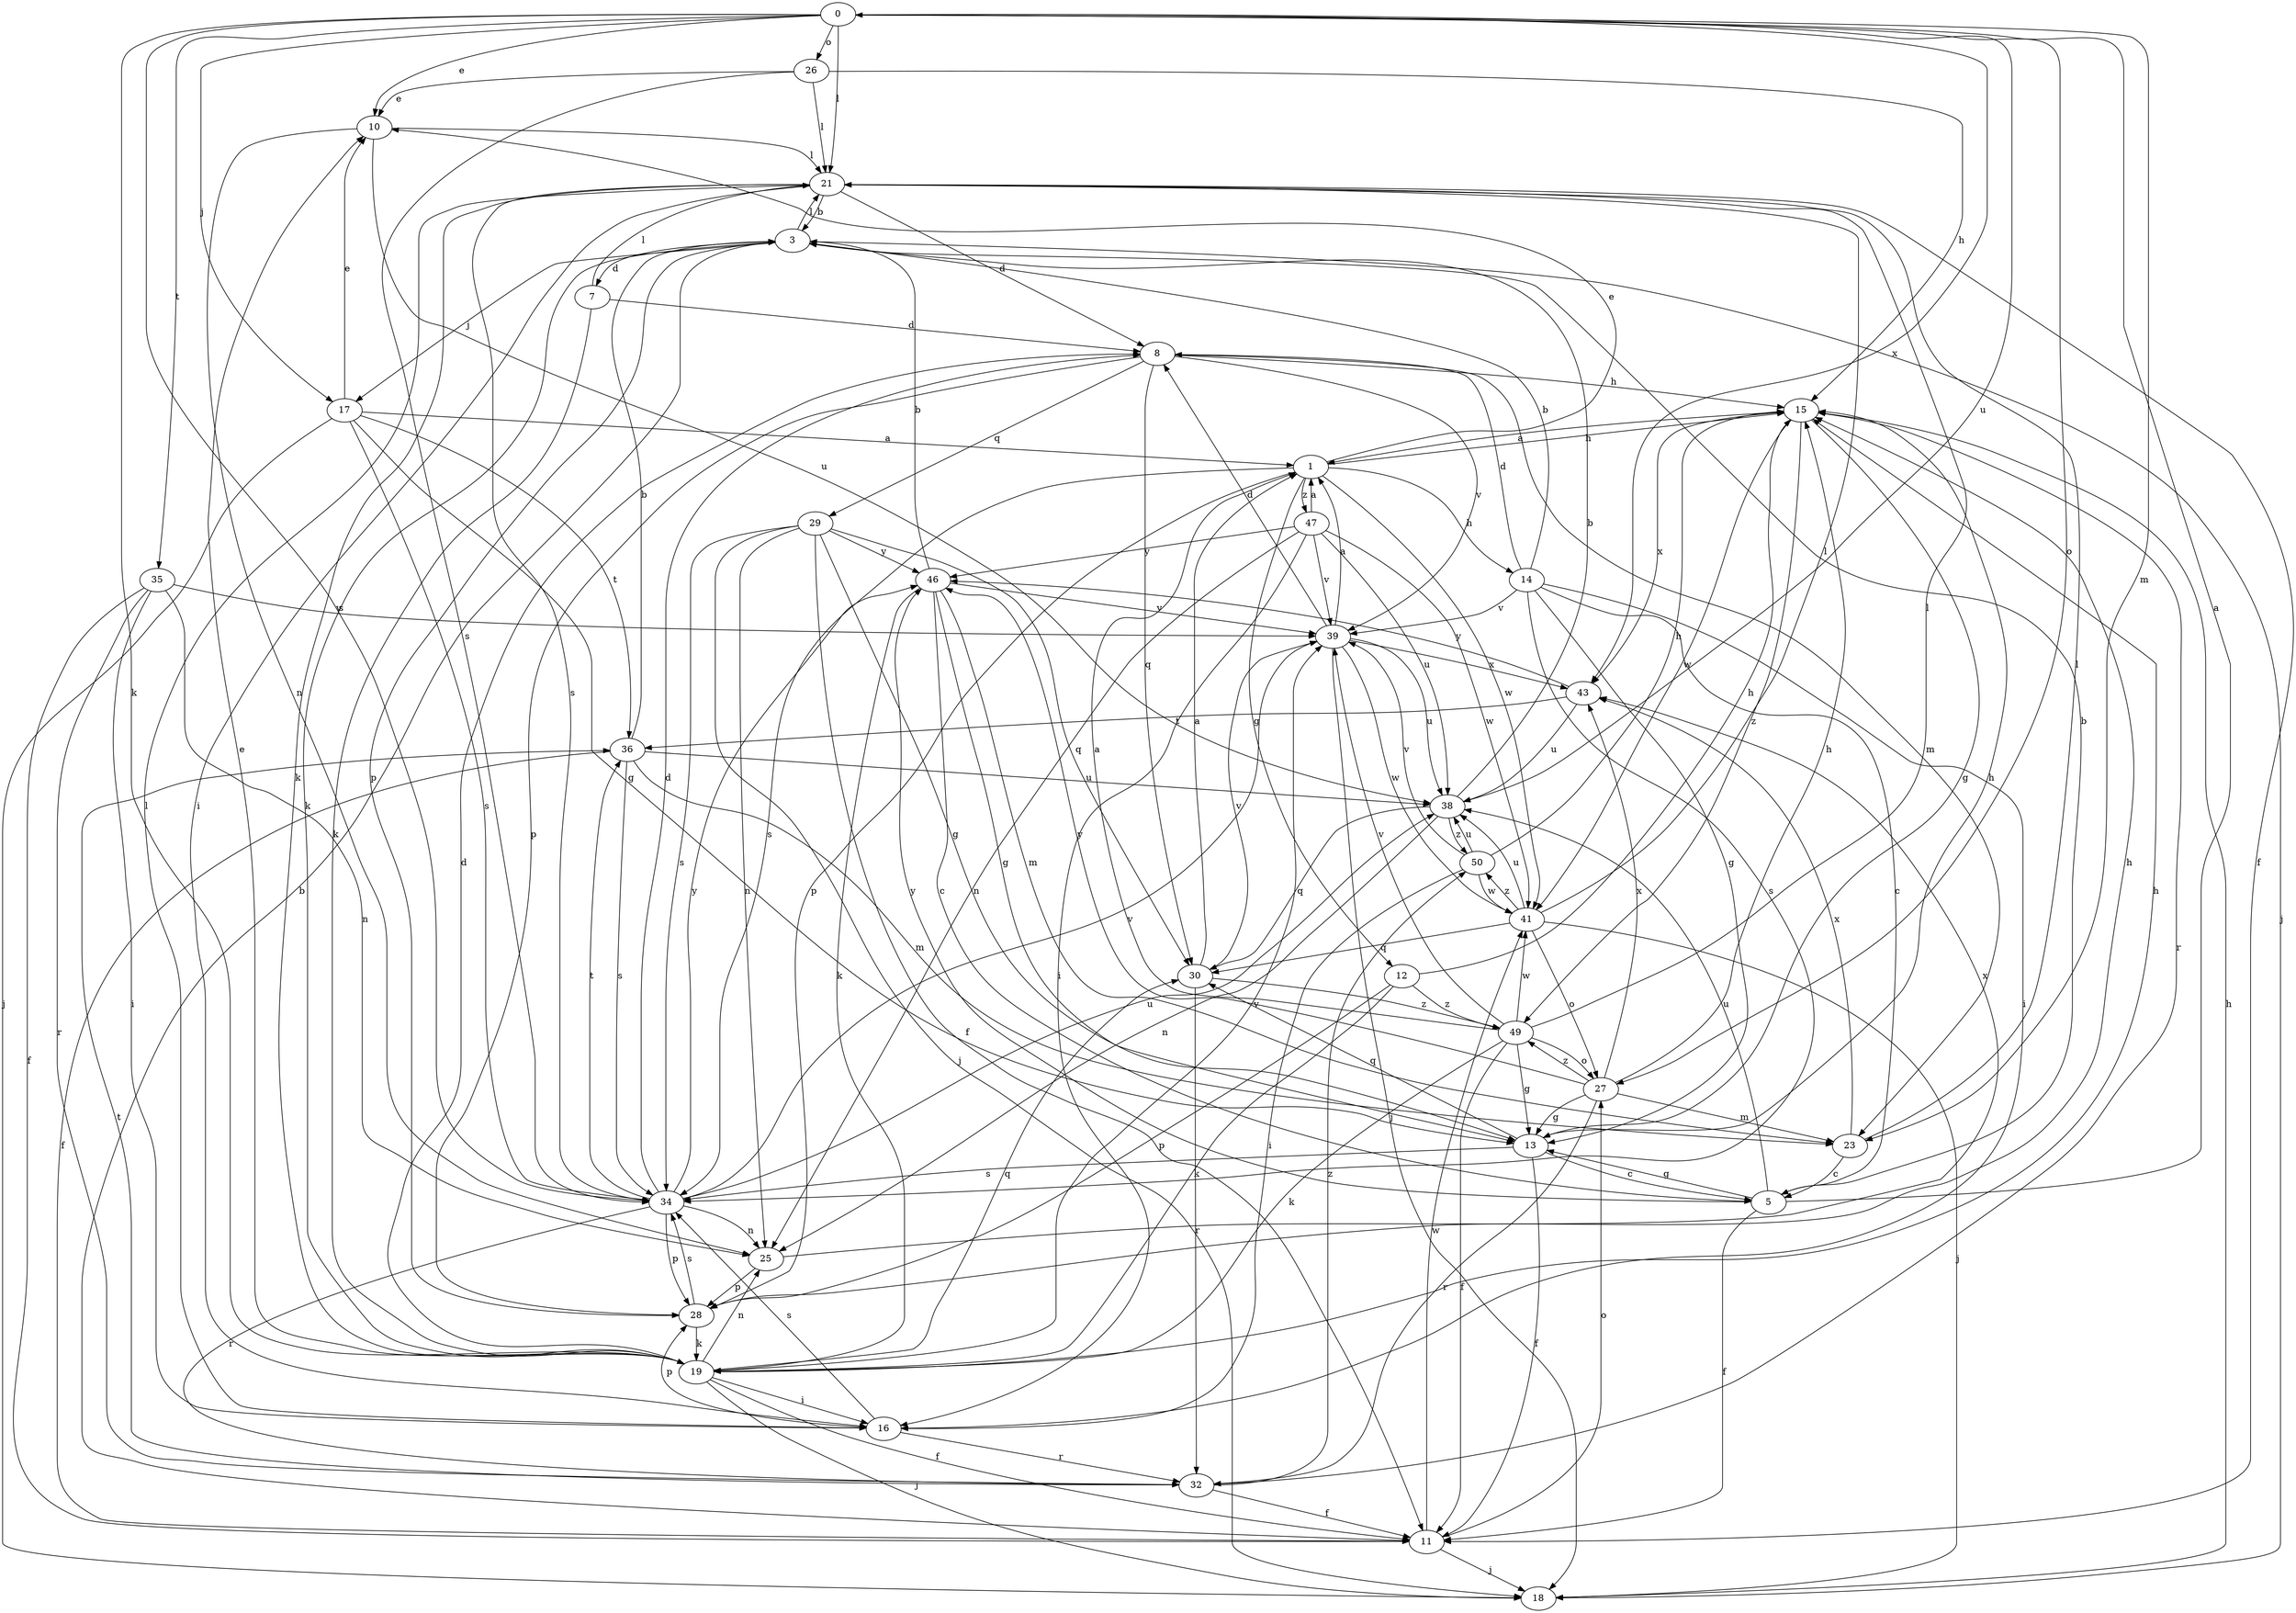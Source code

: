 strict digraph  {
0;
1;
3;
5;
7;
8;
10;
11;
12;
13;
14;
15;
16;
17;
18;
19;
21;
23;
25;
26;
27;
28;
29;
30;
32;
34;
35;
36;
38;
39;
41;
43;
46;
47;
49;
50;
0 -> 10  [label=e];
0 -> 17  [label=j];
0 -> 19  [label=k];
0 -> 21  [label=l];
0 -> 23  [label=m];
0 -> 26  [label=o];
0 -> 27  [label=o];
0 -> 34  [label=s];
0 -> 35  [label=t];
0 -> 38  [label=u];
0 -> 43  [label=x];
1 -> 10  [label=e];
1 -> 12  [label=g];
1 -> 14  [label=h];
1 -> 15  [label=h];
1 -> 28  [label=p];
1 -> 34  [label=s];
1 -> 41  [label=w];
1 -> 47  [label=z];
3 -> 7  [label=d];
3 -> 17  [label=j];
3 -> 18  [label=j];
3 -> 19  [label=k];
3 -> 21  [label=l];
3 -> 28  [label=p];
5 -> 0  [label=a];
5 -> 3  [label=b];
5 -> 11  [label=f];
5 -> 13  [label=g];
5 -> 38  [label=u];
5 -> 46  [label=y];
7 -> 8  [label=d];
7 -> 19  [label=k];
7 -> 21  [label=l];
8 -> 15  [label=h];
8 -> 23  [label=m];
8 -> 28  [label=p];
8 -> 29  [label=q];
8 -> 30  [label=q];
8 -> 39  [label=v];
10 -> 21  [label=l];
10 -> 25  [label=n];
10 -> 38  [label=u];
11 -> 3  [label=b];
11 -> 18  [label=j];
11 -> 27  [label=o];
11 -> 41  [label=w];
12 -> 15  [label=h];
12 -> 19  [label=k];
12 -> 28  [label=p];
12 -> 49  [label=z];
13 -> 5  [label=c];
13 -> 11  [label=f];
13 -> 15  [label=h];
13 -> 30  [label=q];
13 -> 34  [label=s];
14 -> 3  [label=b];
14 -> 5  [label=c];
14 -> 8  [label=d];
14 -> 13  [label=g];
14 -> 16  [label=i];
14 -> 34  [label=s];
14 -> 39  [label=v];
15 -> 1  [label=a];
15 -> 13  [label=g];
15 -> 32  [label=r];
15 -> 41  [label=w];
15 -> 43  [label=x];
15 -> 49  [label=z];
16 -> 21  [label=l];
16 -> 28  [label=p];
16 -> 32  [label=r];
16 -> 34  [label=s];
17 -> 1  [label=a];
17 -> 10  [label=e];
17 -> 13  [label=g];
17 -> 18  [label=j];
17 -> 34  [label=s];
17 -> 36  [label=t];
18 -> 15  [label=h];
19 -> 8  [label=d];
19 -> 10  [label=e];
19 -> 11  [label=f];
19 -> 15  [label=h];
19 -> 16  [label=i];
19 -> 18  [label=j];
19 -> 25  [label=n];
19 -> 30  [label=q];
19 -> 39  [label=v];
21 -> 3  [label=b];
21 -> 8  [label=d];
21 -> 11  [label=f];
21 -> 16  [label=i];
21 -> 19  [label=k];
21 -> 34  [label=s];
23 -> 5  [label=c];
23 -> 21  [label=l];
23 -> 43  [label=x];
25 -> 28  [label=p];
25 -> 43  [label=x];
26 -> 10  [label=e];
26 -> 15  [label=h];
26 -> 21  [label=l];
26 -> 34  [label=s];
27 -> 13  [label=g];
27 -> 15  [label=h];
27 -> 23  [label=m];
27 -> 32  [label=r];
27 -> 43  [label=x];
27 -> 46  [label=y];
27 -> 49  [label=z];
28 -> 15  [label=h];
28 -> 19  [label=k];
28 -> 34  [label=s];
29 -> 11  [label=f];
29 -> 13  [label=g];
29 -> 18  [label=j];
29 -> 25  [label=n];
29 -> 30  [label=q];
29 -> 34  [label=s];
29 -> 46  [label=y];
30 -> 1  [label=a];
30 -> 32  [label=r];
30 -> 39  [label=v];
30 -> 49  [label=z];
32 -> 11  [label=f];
32 -> 36  [label=t];
32 -> 50  [label=z];
34 -> 8  [label=d];
34 -> 25  [label=n];
34 -> 28  [label=p];
34 -> 32  [label=r];
34 -> 36  [label=t];
34 -> 38  [label=u];
34 -> 39  [label=v];
34 -> 46  [label=y];
35 -> 11  [label=f];
35 -> 16  [label=i];
35 -> 25  [label=n];
35 -> 32  [label=r];
35 -> 39  [label=v];
36 -> 3  [label=b];
36 -> 11  [label=f];
36 -> 23  [label=m];
36 -> 34  [label=s];
36 -> 38  [label=u];
38 -> 3  [label=b];
38 -> 25  [label=n];
38 -> 30  [label=q];
38 -> 50  [label=z];
39 -> 1  [label=a];
39 -> 8  [label=d];
39 -> 18  [label=j];
39 -> 38  [label=u];
39 -> 41  [label=w];
39 -> 43  [label=x];
41 -> 18  [label=j];
41 -> 21  [label=l];
41 -> 27  [label=o];
41 -> 30  [label=q];
41 -> 38  [label=u];
41 -> 50  [label=z];
43 -> 36  [label=t];
43 -> 38  [label=u];
43 -> 46  [label=y];
46 -> 3  [label=b];
46 -> 5  [label=c];
46 -> 13  [label=g];
46 -> 19  [label=k];
46 -> 23  [label=m];
46 -> 39  [label=v];
47 -> 1  [label=a];
47 -> 16  [label=i];
47 -> 25  [label=n];
47 -> 38  [label=u];
47 -> 39  [label=v];
47 -> 41  [label=w];
47 -> 46  [label=y];
49 -> 1  [label=a];
49 -> 11  [label=f];
49 -> 13  [label=g];
49 -> 19  [label=k];
49 -> 21  [label=l];
49 -> 27  [label=o];
49 -> 39  [label=v];
49 -> 41  [label=w];
50 -> 15  [label=h];
50 -> 16  [label=i];
50 -> 38  [label=u];
50 -> 39  [label=v];
50 -> 41  [label=w];
}
